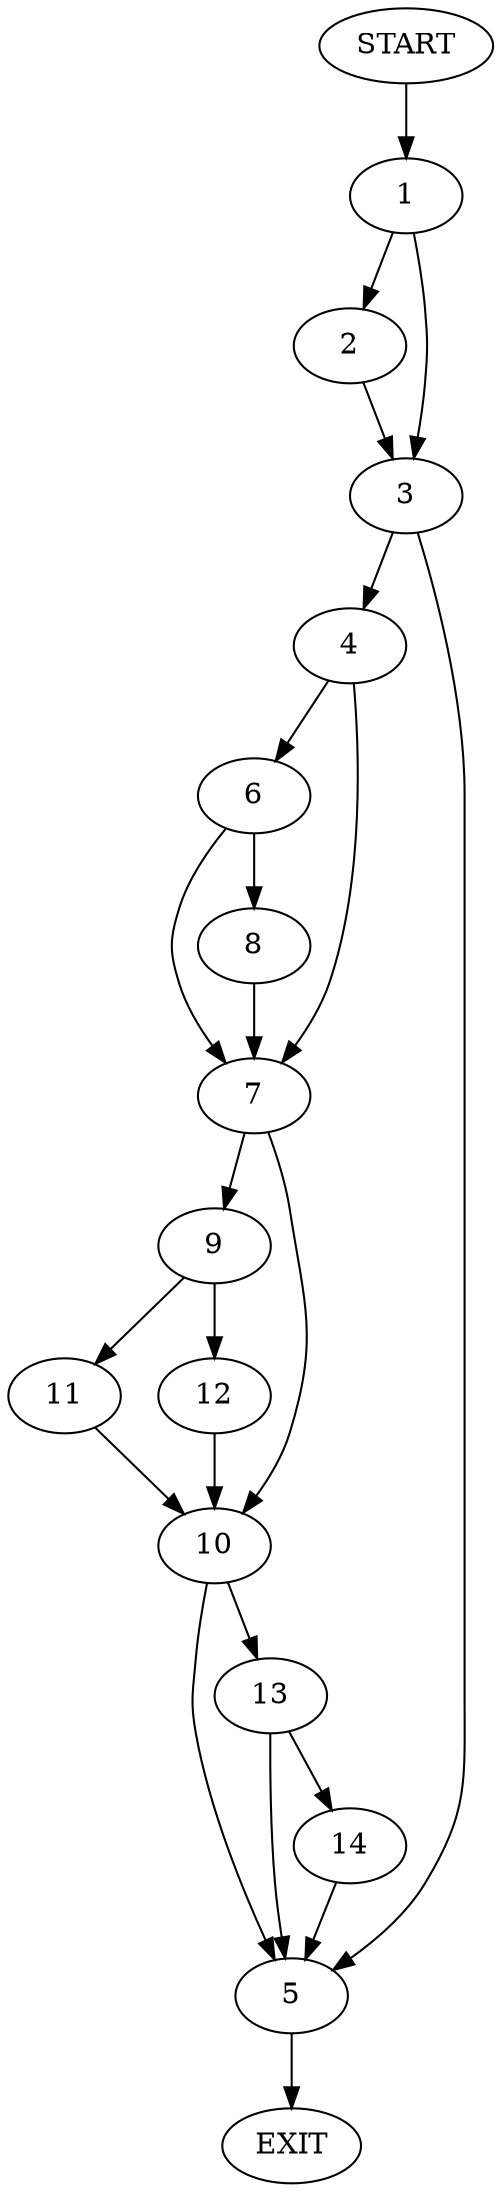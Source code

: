 digraph {
0 [label="START"]
15 [label="EXIT"]
0 -> 1
1 -> 2
1 -> 3
2 -> 3
3 -> 4
3 -> 5
4 -> 6
4 -> 7
5 -> 15
6 -> 8
6 -> 7
7 -> 9
7 -> 10
8 -> 7
9 -> 11
9 -> 12
10 -> 5
10 -> 13
12 -> 10
11 -> 10
13 -> 5
13 -> 14
14 -> 5
}
